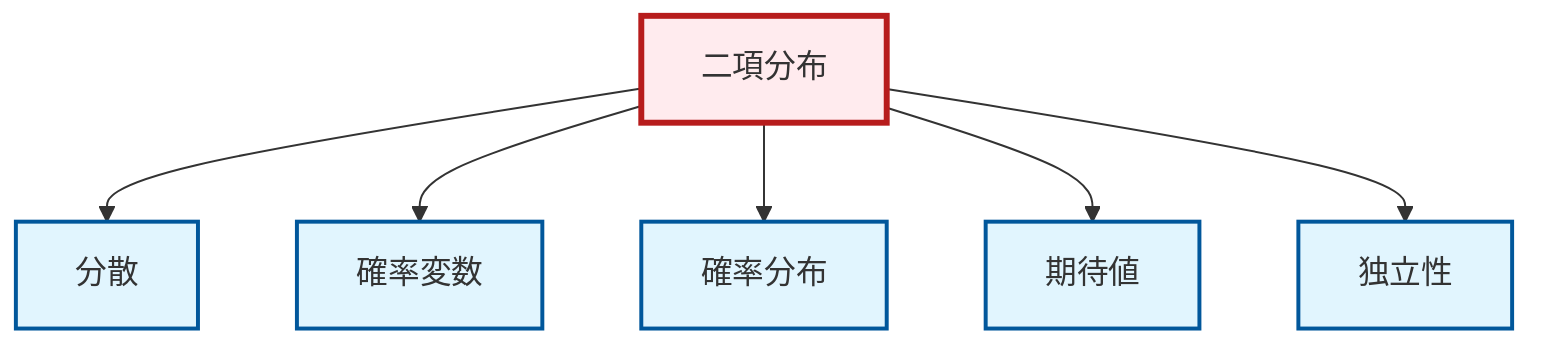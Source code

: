 graph TD
    classDef definition fill:#e1f5fe,stroke:#01579b,stroke-width:2px
    classDef theorem fill:#f3e5f5,stroke:#4a148c,stroke-width:2px
    classDef axiom fill:#fff3e0,stroke:#e65100,stroke-width:2px
    classDef example fill:#e8f5e9,stroke:#1b5e20,stroke-width:2px
    classDef current fill:#ffebee,stroke:#b71c1c,stroke-width:3px
    def-variance["分散"]:::definition
    def-binomial-distribution["二項分布"]:::definition
    def-independence["独立性"]:::definition
    def-random-variable["確率変数"]:::definition
    def-expectation["期待値"]:::definition
    def-probability-distribution["確率分布"]:::definition
    def-binomial-distribution --> def-variance
    def-binomial-distribution --> def-random-variable
    def-binomial-distribution --> def-probability-distribution
    def-binomial-distribution --> def-expectation
    def-binomial-distribution --> def-independence
    class def-binomial-distribution current